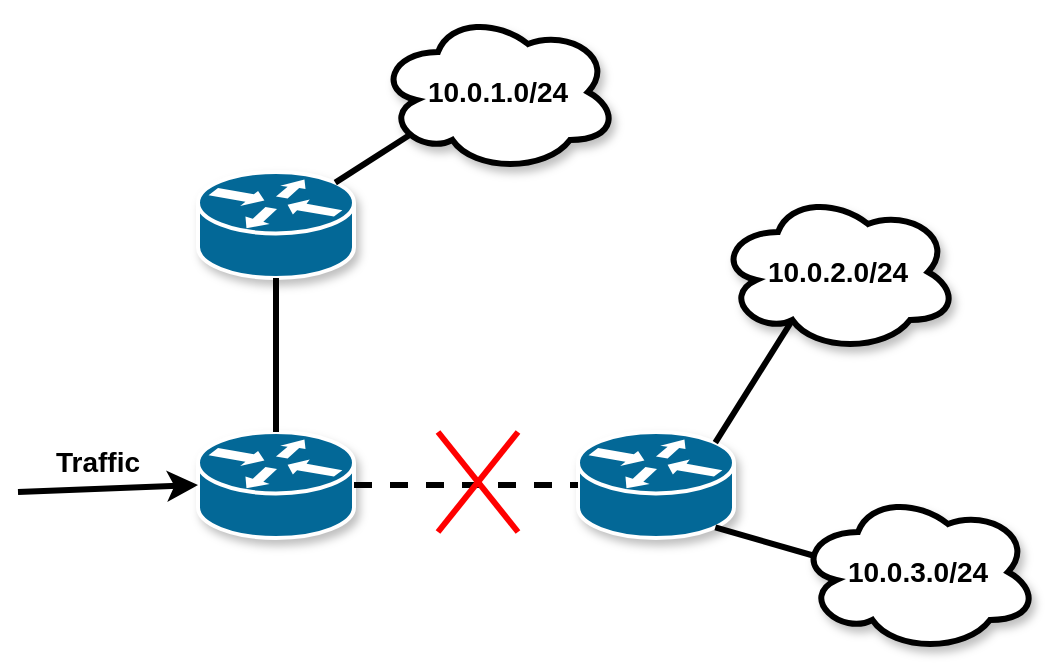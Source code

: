 <mxfile version="17.4.5" type="device"><diagram id="F-REmivsBm6Emd7_IzIF" name="Page-1"><mxGraphModel dx="1354" dy="1124" grid="1" gridSize="10" guides="1" tooltips="1" connect="1" arrows="1" fold="1" page="1" pageScale="1" pageWidth="827" pageHeight="1169" math="0" shadow="0"><root><mxCell id="0"/><mxCell id="1" parent="0"/><mxCell id="ZuGCG98adZhG2DUbEbMz-1" value="" style="shape=mxgraph.cisco.routers.router;html=1;pointerEvents=1;dashed=0;fillColor=#036897;strokeColor=#ffffff;strokeWidth=2;verticalLabelPosition=bottom;verticalAlign=top;align=center;outlineConnect=0;shadow=1;" parent="1" vertex="1"><mxGeometry x="240" y="280" width="78" height="53" as="geometry"/></mxCell><mxCell id="ZuGCG98adZhG2DUbEbMz-2" value="" style="shape=mxgraph.cisco.routers.router;html=1;pointerEvents=1;dashed=0;fillColor=#036897;strokeColor=#ffffff;strokeWidth=2;verticalLabelPosition=bottom;verticalAlign=top;align=center;outlineConnect=0;shadow=1;" parent="1" vertex="1"><mxGeometry x="430" y="280" width="78" height="53" as="geometry"/></mxCell><mxCell id="ZuGCG98adZhG2DUbEbMz-3" value="" style="shape=mxgraph.cisco.routers.router;html=1;pointerEvents=1;dashed=0;fillColor=#036897;strokeColor=#ffffff;strokeWidth=2;verticalLabelPosition=bottom;verticalAlign=top;align=center;outlineConnect=0;shadow=1;" parent="1" vertex="1"><mxGeometry x="240" y="150" width="78" height="53" as="geometry"/></mxCell><mxCell id="ZuGCG98adZhG2DUbEbMz-7" value="" style="endArrow=none;html=1;rounded=0;strokeWidth=3;exitX=0.5;exitY=0;exitDx=0;exitDy=0;exitPerimeter=0;entryX=0.5;entryY=1;entryDx=0;entryDy=0;entryPerimeter=0;" parent="1" source="ZuGCG98adZhG2DUbEbMz-1" target="ZuGCG98adZhG2DUbEbMz-3" edge="1"><mxGeometry width="50" height="50" relative="1" as="geometry"><mxPoint x="538" y="100" as="sourcePoint"/><mxPoint x="588" y="50" as="targetPoint"/></mxGeometry></mxCell><mxCell id="ZuGCG98adZhG2DUbEbMz-8" value="" style="endArrow=none;html=1;rounded=0;strokeWidth=3;exitX=0.88;exitY=0.1;exitDx=0;exitDy=0;exitPerimeter=0;entryX=0.13;entryY=0.77;entryDx=0;entryDy=0;entryPerimeter=0;" parent="1" source="ZuGCG98adZhG2DUbEbMz-3" target="ZuGCG98adZhG2DUbEbMz-22" edge="1"><mxGeometry width="50" height="50" relative="1" as="geometry"><mxPoint x="548" y="110" as="sourcePoint"/><mxPoint x="359.36" y="117.7" as="targetPoint"/></mxGeometry></mxCell><mxCell id="ZuGCG98adZhG2DUbEbMz-9" value="" style="endArrow=none;html=1;rounded=0;strokeWidth=3;exitX=1;exitY=0.5;exitDx=0;exitDy=0;exitPerimeter=0;entryX=0;entryY=0.5;entryDx=0;entryDy=0;entryPerimeter=0;dashed=1;" parent="1" source="ZuGCG98adZhG2DUbEbMz-1" target="ZuGCG98adZhG2DUbEbMz-2" edge="1"><mxGeometry width="50" height="50" relative="1" as="geometry"><mxPoint x="558" y="120" as="sourcePoint"/><mxPoint x="608" y="70" as="targetPoint"/></mxGeometry></mxCell><mxCell id="ZuGCG98adZhG2DUbEbMz-10" value="" style="endArrow=none;html=1;rounded=0;strokeWidth=3;exitX=0.88;exitY=0.1;exitDx=0;exitDy=0;exitPerimeter=0;entryX=0.31;entryY=0.8;entryDx=0;entryDy=0;entryPerimeter=0;" parent="1" source="ZuGCG98adZhG2DUbEbMz-2" target="ZuGCG98adZhG2DUbEbMz-23" edge="1"><mxGeometry width="50" height="50" relative="1" as="geometry"><mxPoint x="598" y="130" as="sourcePoint"/><mxPoint x="549.36" y="237.7" as="targetPoint"/></mxGeometry></mxCell><mxCell id="ZuGCG98adZhG2DUbEbMz-11" value="" style="endArrow=none;html=1;rounded=0;strokeWidth=3;exitX=0.88;exitY=0.9;exitDx=0;exitDy=0;exitPerimeter=0;entryX=0.07;entryY=0.4;entryDx=0;entryDy=0;entryPerimeter=0;" parent="1" source="ZuGCG98adZhG2DUbEbMz-2" target="ZuGCG98adZhG2DUbEbMz-24" edge="1"><mxGeometry width="50" height="50" relative="1" as="geometry"><mxPoint x="608" y="140" as="sourcePoint"/><mxPoint x="549.36" y="365.3" as="targetPoint"/></mxGeometry></mxCell><mxCell id="ZuGCG98adZhG2DUbEbMz-22" value="&lt;b&gt;&lt;font style=&quot;font-size: 14px&quot;&gt;10.0.1.0/24&lt;/font&gt;&lt;/b&gt;" style="ellipse;shape=cloud;whiteSpace=wrap;html=1;strokeWidth=3;shadow=1;" parent="1" vertex="1"><mxGeometry x="330" y="70" width="120" height="80" as="geometry"/></mxCell><mxCell id="ZuGCG98adZhG2DUbEbMz-23" value="&lt;div style=&quot;font-size: 14px&quot;&gt;&lt;b&gt;&lt;font style=&quot;font-size: 14px&quot;&gt;10.0.2.0/24&lt;/font&gt;&lt;/b&gt;&lt;/div&gt;" style="ellipse;shape=cloud;whiteSpace=wrap;html=1;strokeWidth=3;shadow=1;" parent="1" vertex="1"><mxGeometry x="500" y="160" width="120" height="80" as="geometry"/></mxCell><mxCell id="ZuGCG98adZhG2DUbEbMz-24" value="&lt;b&gt;&lt;font style=&quot;font-size: 14px&quot;&gt;10.0.3.0/24&lt;/font&gt;&lt;/b&gt;" style="ellipse;shape=cloud;whiteSpace=wrap;html=1;strokeWidth=3;shadow=1;" parent="1" vertex="1"><mxGeometry x="540" y="310" width="120" height="80" as="geometry"/></mxCell><mxCell id="ZuGCG98adZhG2DUbEbMz-25" value="" style="endArrow=none;html=1;rounded=0;fontSize=14;strokeWidth=3;strokeColor=#FF0000;" parent="1" edge="1"><mxGeometry width="50" height="50" relative="1" as="geometry"><mxPoint x="360" y="280" as="sourcePoint"/><mxPoint x="400" y="330" as="targetPoint"/></mxGeometry></mxCell><mxCell id="ZuGCG98adZhG2DUbEbMz-26" value="" style="endArrow=none;html=1;rounded=0;fontSize=14;strokeWidth=3;strokeColor=#FF0000;" parent="1" edge="1"><mxGeometry width="50" height="50" relative="1" as="geometry"><mxPoint x="360" y="330" as="sourcePoint"/><mxPoint x="400" y="280" as="targetPoint"/></mxGeometry></mxCell><mxCell id="ZuGCG98adZhG2DUbEbMz-27" value="" style="endArrow=classic;html=1;rounded=0;fontSize=14;strokeColor=#000000;strokeWidth=3;entryX=0;entryY=0.5;entryDx=0;entryDy=0;entryPerimeter=0;" parent="1" target="ZuGCG98adZhG2DUbEbMz-1" edge="1"><mxGeometry width="50" height="50" relative="1" as="geometry"><mxPoint x="150" y="310" as="sourcePoint"/><mxPoint x="200" y="260" as="targetPoint"/></mxGeometry></mxCell><mxCell id="ZuGCG98adZhG2DUbEbMz-28" value="&lt;b&gt;Traffic&lt;/b&gt;" style="text;html=1;strokeColor=none;fillColor=none;align=center;verticalAlign=middle;whiteSpace=wrap;rounded=0;fontSize=14;" parent="1" vertex="1"><mxGeometry x="160" y="280" width="60" height="30" as="geometry"/></mxCell></root></mxGraphModel></diagram></mxfile>